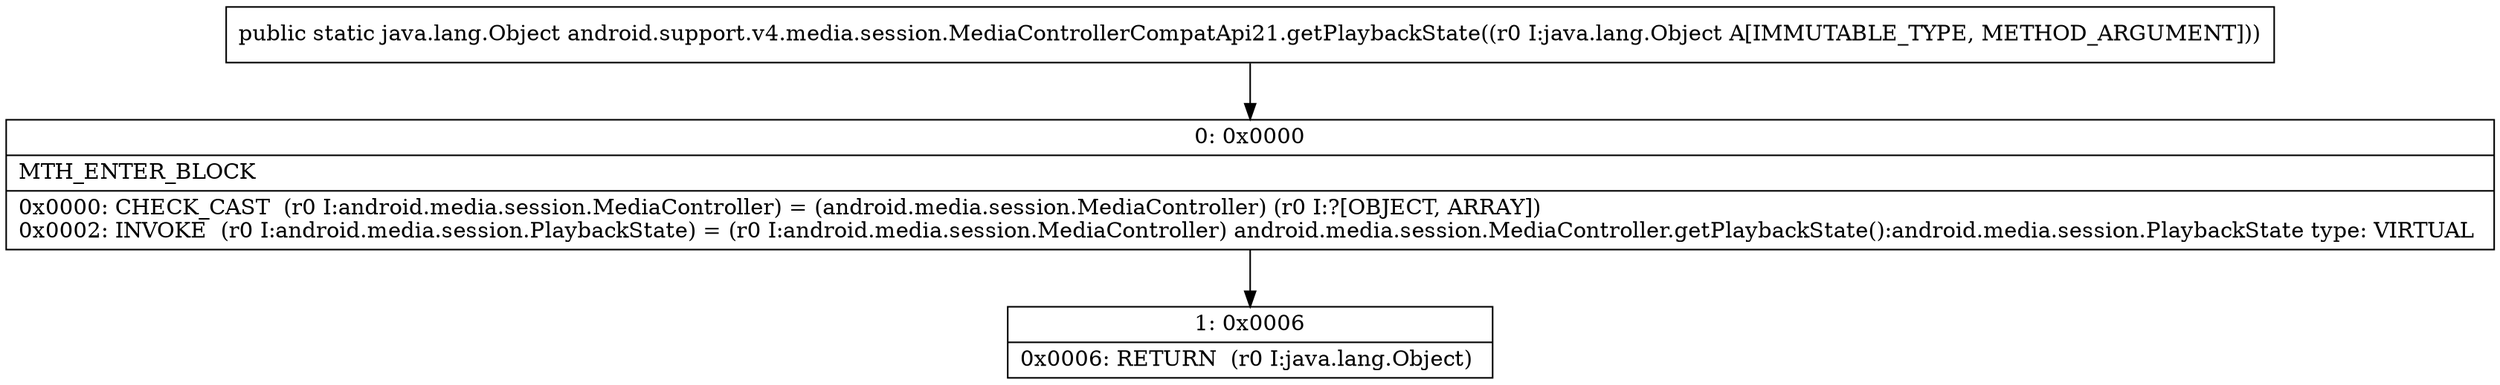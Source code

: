 digraph "CFG forandroid.support.v4.media.session.MediaControllerCompatApi21.getPlaybackState(Ljava\/lang\/Object;)Ljava\/lang\/Object;" {
Node_0 [shape=record,label="{0\:\ 0x0000|MTH_ENTER_BLOCK\l|0x0000: CHECK_CAST  (r0 I:android.media.session.MediaController) = (android.media.session.MediaController) (r0 I:?[OBJECT, ARRAY]) \l0x0002: INVOKE  (r0 I:android.media.session.PlaybackState) = (r0 I:android.media.session.MediaController) android.media.session.MediaController.getPlaybackState():android.media.session.PlaybackState type: VIRTUAL \l}"];
Node_1 [shape=record,label="{1\:\ 0x0006|0x0006: RETURN  (r0 I:java.lang.Object) \l}"];
MethodNode[shape=record,label="{public static java.lang.Object android.support.v4.media.session.MediaControllerCompatApi21.getPlaybackState((r0 I:java.lang.Object A[IMMUTABLE_TYPE, METHOD_ARGUMENT])) }"];
MethodNode -> Node_0;
Node_0 -> Node_1;
}

